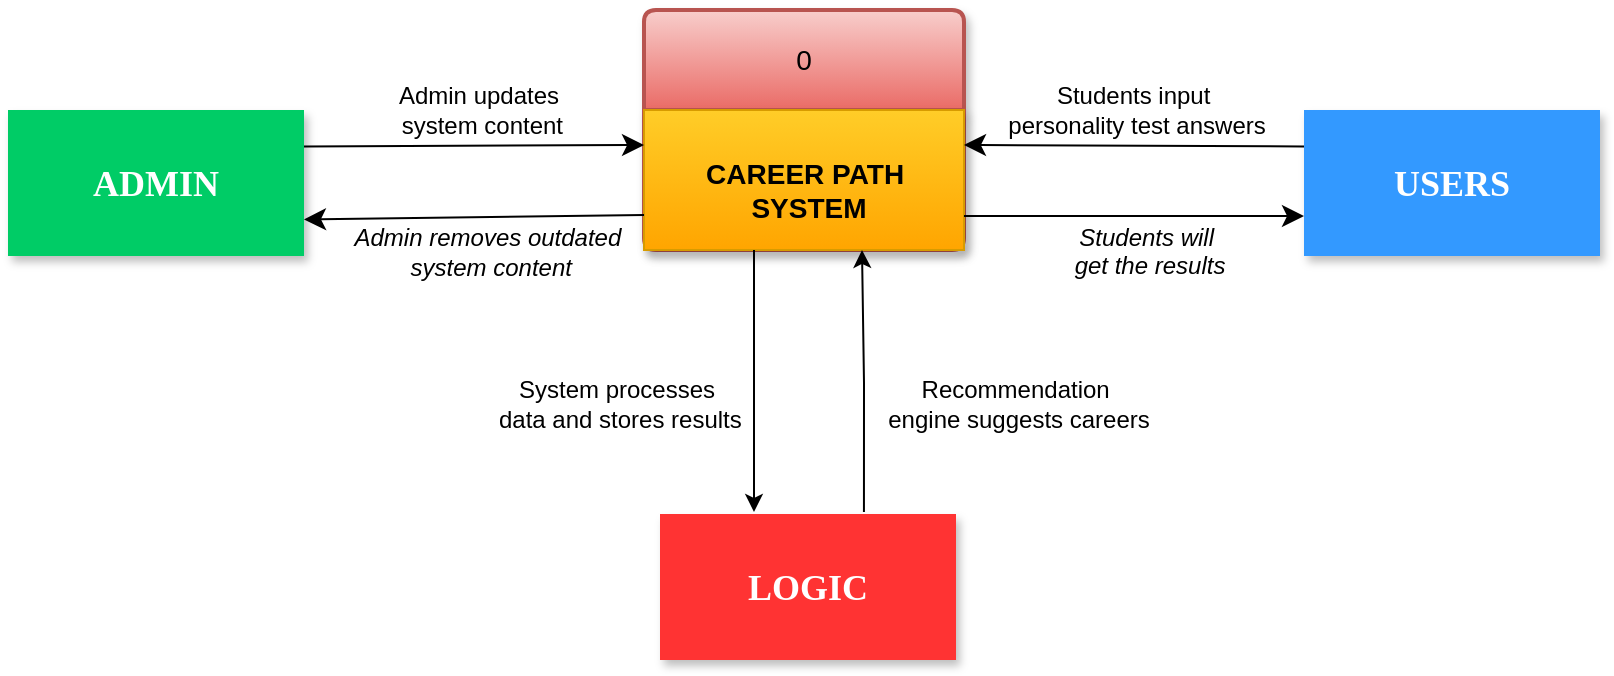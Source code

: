 <mxfile version="27.0.8">
  <diagram name="Page-1" id="ch33mIwnNdERNDNM6Gc4">
    <mxGraphModel dx="2062" dy="795" grid="1" gridSize="10" guides="1" tooltips="1" connect="1" arrows="1" fold="1" page="1" pageScale="1" pageWidth="850" pageHeight="1100" math="0" shadow="0">
      <root>
        <mxCell id="0" />
        <mxCell id="1" parent="0" />
        <mxCell id="5juuMhJB8yKpf8BUpdrO-19" value="0" style="swimlane;childLayout=stackLayout;horizontal=1;startSize=50;horizontalStack=0;rounded=1;fontSize=14;fontStyle=0;strokeWidth=2;resizeParent=0;resizeLast=1;shadow=1;dashed=0;align=center;arcSize=4;whiteSpace=wrap;html=1;fillColor=#f8cecc;strokeColor=#b85450;gradientColor=#ea6b66;" vertex="1" parent="1">
          <mxGeometry x="358" y="50" width="160" height="120" as="geometry" />
        </mxCell>
        <mxCell id="5juuMhJB8yKpf8BUpdrO-20" value="&lt;div&gt;&lt;span style=&quot;font-size: 14px;&quot;&gt;&lt;b&gt;&lt;br&gt;&lt;/b&gt;&lt;/span&gt;&lt;/div&gt;&lt;span style=&quot;font-size: 14px;&quot;&gt;&lt;b&gt;CAREER PATH&amp;nbsp;&lt;/b&gt;&lt;/span&gt;&lt;div&gt;&lt;span style=&quot;font-size: 14px;&quot;&gt;&lt;b&gt;SYSTEM&lt;/b&gt;&lt;/span&gt;&lt;/div&gt;" style="align=center;strokeColor=#d79b00;fillColor=#ffcd28;spacingLeft=4;fontSize=12;verticalAlign=top;resizable=0;rotatable=0;part=1;html=1;shadow=1;gradientColor=#ffa500;" vertex="1" parent="5juuMhJB8yKpf8BUpdrO-19">
          <mxGeometry y="50" width="160" height="70" as="geometry" />
        </mxCell>
        <mxCell id="5juuMhJB8yKpf8BUpdrO-21" style="edgeStyle=none;curved=1;rounded=0;orthogonalLoop=1;jettySize=auto;html=1;exitX=1;exitY=0.25;exitDx=0;exitDy=0;entryX=0;entryY=0.25;entryDx=0;entryDy=0;fontSize=12;startSize=8;endSize=8;" edge="1" parent="1" source="5juuMhJB8yKpf8BUpdrO-22" target="5juuMhJB8yKpf8BUpdrO-20">
          <mxGeometry relative="1" as="geometry" />
        </mxCell>
        <mxCell id="5juuMhJB8yKpf8BUpdrO-22" value="&lt;div&gt;&lt;font color=&quot;#ffffff&quot; face=&quot;Tahoma&quot; style=&quot;font-size: 18px;&quot;&gt;&lt;b&gt;ADMIN&lt;/b&gt;&lt;/font&gt;&lt;/div&gt;" style="whiteSpace=wrap;html=1;align=center;fillColor=#00CC66;shadow=1;strokeColor=none;" vertex="1" parent="1">
          <mxGeometry x="40" y="100" width="148" height="73" as="geometry" />
        </mxCell>
        <mxCell id="5juuMhJB8yKpf8BUpdrO-23" style="edgeStyle=orthogonalEdgeStyle;rounded=0;orthogonalLoop=1;jettySize=auto;html=1;exitX=0.25;exitY=1;exitDx=0;exitDy=0;" edge="1" parent="1">
          <mxGeometry relative="1" as="geometry">
            <mxPoint x="413" y="301" as="targetPoint" />
            <mxPoint x="413" y="170" as="sourcePoint" />
          </mxGeometry>
        </mxCell>
        <mxCell id="5juuMhJB8yKpf8BUpdrO-24" value="&lt;div&gt;&lt;font face=&quot;Tahoma&quot; color=&quot;#ffffff&quot; style=&quot;font-size: 18px;&quot;&gt;&lt;b&gt;LOGIC&lt;/b&gt;&lt;/font&gt;&lt;/div&gt;" style="whiteSpace=wrap;html=1;align=center;strokeColor=none;fillColor=#FF3333;shadow=1;" vertex="1" parent="1">
          <mxGeometry x="366" y="302" width="148" height="73" as="geometry" />
        </mxCell>
        <mxCell id="5juuMhJB8yKpf8BUpdrO-25" style="edgeStyle=none;curved=1;rounded=0;orthogonalLoop=1;jettySize=auto;html=1;exitX=0;exitY=0.25;exitDx=0;exitDy=0;entryX=1;entryY=0.25;entryDx=0;entryDy=0;fontSize=12;startSize=8;endSize=8;" edge="1" parent="1" source="5juuMhJB8yKpf8BUpdrO-26" target="5juuMhJB8yKpf8BUpdrO-20">
          <mxGeometry relative="1" as="geometry" />
        </mxCell>
        <mxCell id="5juuMhJB8yKpf8BUpdrO-26" value="&lt;div&gt;&lt;font color=&quot;#ffffff&quot; face=&quot;Tahoma&quot; style=&quot;font-size: 18px;&quot;&gt;&lt;b&gt;USERS&lt;/b&gt;&lt;/font&gt;&lt;/div&gt;" style="whiteSpace=wrap;html=1;align=center;shadow=1;fillColor=#3399FF;strokeColor=none;" vertex="1" parent="1">
          <mxGeometry x="688" y="100" width="148" height="73" as="geometry" />
        </mxCell>
        <mxCell id="5juuMhJB8yKpf8BUpdrO-27" style="edgeStyle=none;curved=1;rounded=0;orthogonalLoop=1;jettySize=auto;html=1;exitX=0;exitY=0.75;exitDx=0;exitDy=0;entryX=1;entryY=0.75;entryDx=0;entryDy=0;fontSize=12;startSize=8;endSize=8;" edge="1" parent="1" source="5juuMhJB8yKpf8BUpdrO-20" target="5juuMhJB8yKpf8BUpdrO-22">
          <mxGeometry relative="1" as="geometry" />
        </mxCell>
        <mxCell id="5juuMhJB8yKpf8BUpdrO-28" style="edgeStyle=none;curved=1;rounded=0;orthogonalLoop=1;jettySize=auto;html=1;exitX=1;exitY=0.25;exitDx=0;exitDy=0;entryX=0;entryY=0.25;entryDx=0;entryDy=0;fontSize=12;startSize=8;endSize=8;" edge="1" parent="1">
          <mxGeometry relative="1" as="geometry">
            <mxPoint x="518" y="153" as="sourcePoint" />
            <mxPoint x="688" y="153" as="targetPoint" />
          </mxGeometry>
        </mxCell>
        <mxCell id="5juuMhJB8yKpf8BUpdrO-29" style="edgeStyle=orthogonalEdgeStyle;rounded=0;orthogonalLoop=1;jettySize=auto;html=1;exitX=0.689;exitY=-0.014;exitDx=0;exitDy=0;exitPerimeter=0;" edge="1" parent="1" source="5juuMhJB8yKpf8BUpdrO-24">
          <mxGeometry relative="1" as="geometry">
            <mxPoint x="467" y="170" as="targetPoint" />
            <mxPoint x="467" y="298" as="sourcePoint" />
          </mxGeometry>
        </mxCell>
        <mxCell id="5juuMhJB8yKpf8BUpdrO-30" value="&lt;div align=&quot;center&quot;&gt;Admin updates&lt;/div&gt;&lt;div align=&quot;center&quot;&gt;&amp;nbsp;system content&lt;/div&gt;" style="text;html=1;align=center;verticalAlign=middle;resizable=0;points=[];autosize=1;strokeColor=none;fillColor=none;" vertex="1" parent="1">
          <mxGeometry x="220" y="80" width="110" height="40" as="geometry" />
        </mxCell>
        <mxCell id="5juuMhJB8yKpf8BUpdrO-31" value="&lt;div align=&quot;center&quot;&gt;Students input&amp;nbsp;&lt;/div&gt;&lt;div align=&quot;center&quot;&gt;personality test answers&lt;/div&gt;" style="text;html=1;align=center;verticalAlign=middle;resizable=0;points=[];autosize=1;strokeColor=none;fillColor=none;" vertex="1" parent="1">
          <mxGeometry x="529" y="80" width="150" height="40" as="geometry" />
        </mxCell>
        <mxCell id="5juuMhJB8yKpf8BUpdrO-32" value="&lt;div align=&quot;center&quot;&gt;&lt;i&gt;Students will&amp;nbsp;&lt;/i&gt;&lt;/div&gt;&lt;div align=&quot;center&quot;&gt;&lt;i&gt;get the results&lt;/i&gt;&lt;/div&gt;" style="text;whiteSpace=wrap;html=1;align=center;" vertex="1" parent="1">
          <mxGeometry x="534" y="150" width="154" height="36" as="geometry" />
        </mxCell>
        <mxCell id="5juuMhJB8yKpf8BUpdrO-33" value="&lt;div align=&quot;center&quot;&gt;&lt;i&gt;Admin removes outdated&amp;nbsp;&lt;/i&gt;&lt;/div&gt;&lt;div align=&quot;center&quot;&gt;&lt;i&gt;system content&lt;/i&gt;&lt;/div&gt;" style="text;html=1;align=right;verticalAlign=middle;resizable=0;points=[];autosize=1;strokeColor=none;fillColor=none;" vertex="1" parent="1">
          <mxGeometry x="191" y="151" width="160" height="40" as="geometry" />
        </mxCell>
        <mxCell id="5juuMhJB8yKpf8BUpdrO-34" value="&lt;div align=&quot;center&quot;&gt;System processes&lt;/div&gt;&lt;div align=&quot;center&quot;&gt;&amp;nbsp;data and stores results&lt;/div&gt;" style="text;html=1;align=center;verticalAlign=middle;resizable=0;points=[];autosize=1;strokeColor=none;fillColor=none;" vertex="1" parent="1">
          <mxGeometry x="269" y="227" width="150" height="40" as="geometry" />
        </mxCell>
        <mxCell id="5juuMhJB8yKpf8BUpdrO-35" value="&lt;div align=&quot;center&quot;&gt;Recommendation&amp;nbsp;&lt;/div&gt;&lt;div align=&quot;center&quot;&gt;engine suggests careers&lt;/div&gt;" style="text;html=1;align=center;verticalAlign=middle;resizable=0;points=[];autosize=1;strokeColor=none;fillColor=none;" vertex="1" parent="1">
          <mxGeometry x="470" y="227" width="150" height="40" as="geometry" />
        </mxCell>
      </root>
    </mxGraphModel>
  </diagram>
</mxfile>

